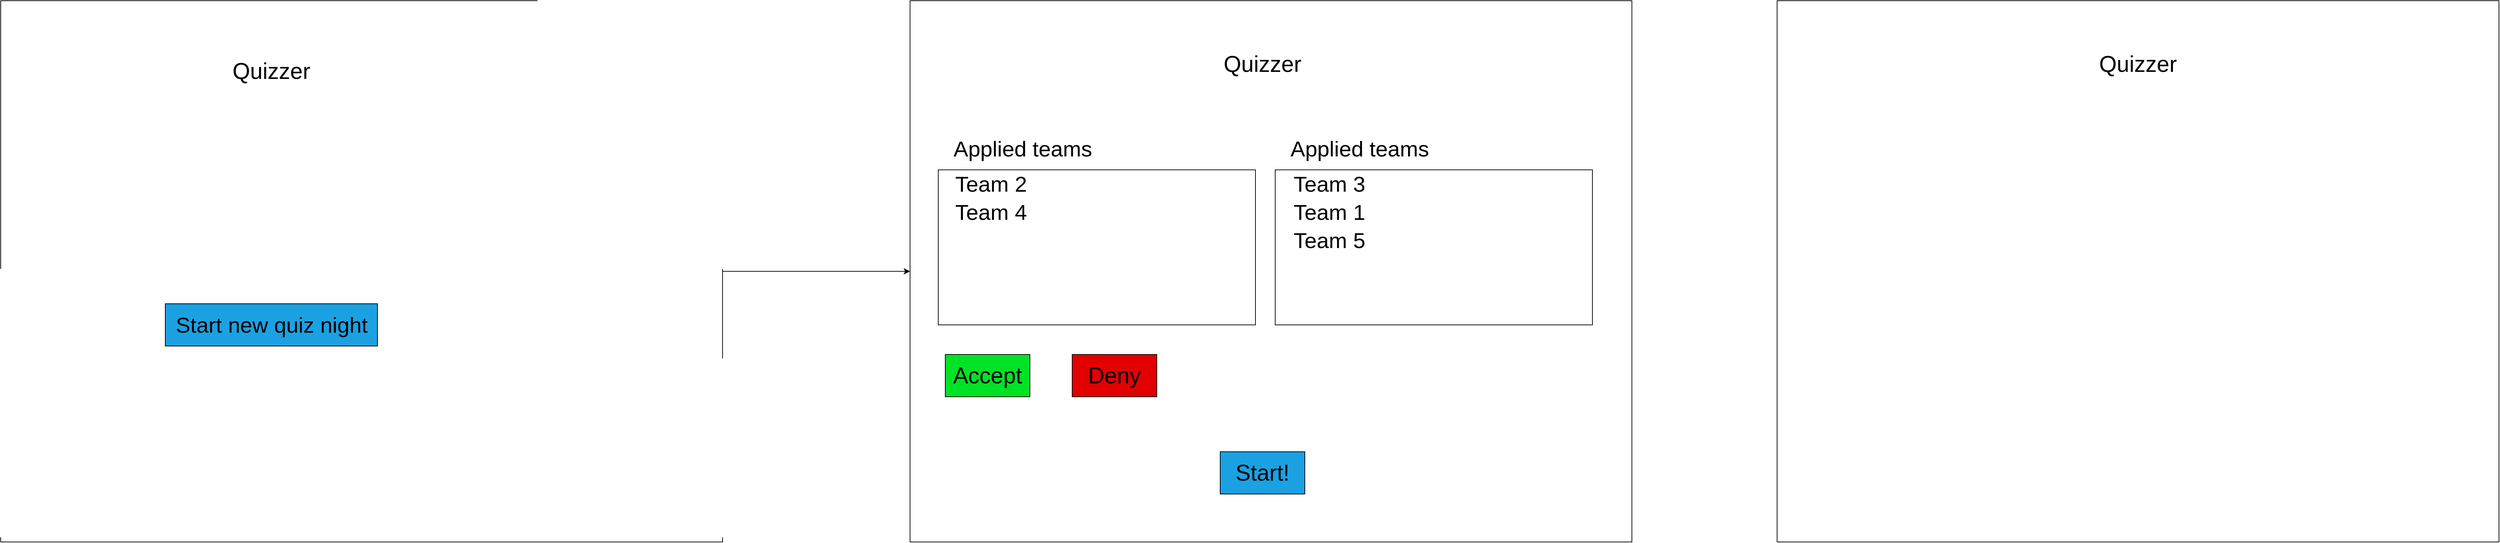 <mxfile version="13.7.9" type="device"><diagram id="mFcCwPZ2H5KzHEvjkZB4" name="Page-1"><mxGraphModel dx="2844" dy="1588" grid="1" gridSize="10" guides="1" tooltips="1" connect="1" arrows="1" fold="1" page="1" pageScale="1" pageWidth="1169" pageHeight="827" math="0" shadow="0"><root><mxCell id="0"/><mxCell id="1" parent="0"/><mxCell id="Cq1OdyAMknH7cBSogLtV-12" style="edgeStyle=orthogonalEdgeStyle;rounded=0;orthogonalLoop=1;jettySize=auto;html=1;fontSize=32;" edge="1" parent="1" source="Cq1OdyAMknH7cBSogLtV-2" target="Cq1OdyAMknH7cBSogLtV-9"><mxGeometry relative="1" as="geometry"/></mxCell><mxCell id="Cq1OdyAMknH7cBSogLtV-2" value="" style="rounded=0;whiteSpace=wrap;html=1;" vertex="1" parent="1"><mxGeometry x="80" y="50" width="1024" height="768" as="geometry"/></mxCell><mxCell id="Cq1OdyAMknH7cBSogLtV-3" value="Quizzer" style="text;html=1;strokeColor=none;fillColor=none;align=center;verticalAlign=middle;whiteSpace=wrap;rounded=0;fontSize=32;" vertex="1" parent="1"><mxGeometry x="444" y="140" width="40" height="20" as="geometry"/></mxCell><mxCell id="Cq1OdyAMknH7cBSogLtV-5" value="Start new quiz night" style="rounded=0;whiteSpace=wrap;html=1;fontSize=31;fillColor=#1BA1E2;" vertex="1" parent="1"><mxGeometry x="313.5" y="480" width="301" height="60" as="geometry"/></mxCell><mxCell id="Cq1OdyAMknH7cBSogLtV-9" value="" style="rounded=0;whiteSpace=wrap;html=1;" vertex="1" parent="1"><mxGeometry x="1370" y="50" width="1024" height="768" as="geometry"/></mxCell><mxCell id="Cq1OdyAMknH7cBSogLtV-10" value="Quizzer" style="text;html=1;strokeColor=none;fillColor=none;align=center;verticalAlign=middle;whiteSpace=wrap;rounded=0;fontSize=32;" vertex="1" parent="1"><mxGeometry x="1850" y="130" width="40" height="20" as="geometry"/></mxCell><mxCell id="Cq1OdyAMknH7cBSogLtV-13" value="Start!" style="rounded=0;whiteSpace=wrap;html=1;fillColor=#1BA1E2;fontSize=32;" vertex="1" parent="1"><mxGeometry x="1810" y="690" width="120" height="60" as="geometry"/></mxCell><mxCell id="Cq1OdyAMknH7cBSogLtV-16" value="" style="rounded=0;whiteSpace=wrap;html=1;fontSize=31;fillColor=#FFFFFF;" vertex="1" parent="1"><mxGeometry x="1410" y="290" width="450" height="220" as="geometry"/></mxCell><mxCell id="Cq1OdyAMknH7cBSogLtV-17" value="Applied teams" style="text;html=1;strokeColor=none;fillColor=none;align=center;verticalAlign=middle;whiteSpace=wrap;rounded=0;fontSize=31;" vertex="1" parent="1"><mxGeometry x="1410" y="250" width="240" height="20" as="geometry"/></mxCell><mxCell id="Cq1OdyAMknH7cBSogLtV-18" value="Accept" style="rounded=0;whiteSpace=wrap;html=1;fontSize=32;fillColor=#00E226;" vertex="1" parent="1"><mxGeometry x="1420" y="552" width="120" height="60" as="geometry"/></mxCell><mxCell id="Cq1OdyAMknH7cBSogLtV-19" value="Deny" style="rounded=0;whiteSpace=wrap;html=1;fontSize=32;fillColor=#E20000;" vertex="1" parent="1"><mxGeometry x="1600" y="552" width="120" height="60" as="geometry"/></mxCell><mxCell id="Cq1OdyAMknH7cBSogLtV-20" value="" style="rounded=0;whiteSpace=wrap;html=1;fontSize=31;fillColor=#FFFFFF;" vertex="1" parent="1"><mxGeometry x="1888" y="290" width="450" height="220" as="geometry"/></mxCell><mxCell id="Cq1OdyAMknH7cBSogLtV-21" value="Applied teams" style="text;html=1;strokeColor=none;fillColor=none;align=center;verticalAlign=middle;whiteSpace=wrap;rounded=0;fontSize=31;" vertex="1" parent="1"><mxGeometry x="1888" y="250" width="240" height="20" as="geometry"/></mxCell><mxCell id="Cq1OdyAMknH7cBSogLtV-23" style="edgeStyle=orthogonalEdgeStyle;rounded=0;orthogonalLoop=1;jettySize=auto;html=1;exitX=0.5;exitY=1;exitDx=0;exitDy=0;fontSize=31;" edge="1" parent="1" source="Cq1OdyAMknH7cBSogLtV-17" target="Cq1OdyAMknH7cBSogLtV-17"><mxGeometry relative="1" as="geometry"/></mxCell><mxCell id="Cq1OdyAMknH7cBSogLtV-25" value="Team 2" style="text;html=1;strokeColor=none;fillColor=none;align=center;verticalAlign=middle;whiteSpace=wrap;rounded=0;fontSize=31;" vertex="1" parent="1"><mxGeometry x="1420" y="300" width="130" height="20" as="geometry"/></mxCell><mxCell id="Cq1OdyAMknH7cBSogLtV-27" value="Team 4" style="text;html=1;strokeColor=none;fillColor=none;align=center;verticalAlign=middle;whiteSpace=wrap;rounded=0;fontSize=31;" vertex="1" parent="1"><mxGeometry x="1420" y="340" width="130" height="20" as="geometry"/></mxCell><mxCell id="Cq1OdyAMknH7cBSogLtV-28" value="Team 3" style="text;html=1;strokeColor=none;fillColor=none;align=center;verticalAlign=middle;whiteSpace=wrap;rounded=0;fontSize=31;" vertex="1" parent="1"><mxGeometry x="1900" y="300" width="130" height="20" as="geometry"/></mxCell><mxCell id="Cq1OdyAMknH7cBSogLtV-29" value="Team 1" style="text;html=1;strokeColor=none;fillColor=none;align=center;verticalAlign=middle;whiteSpace=wrap;rounded=0;fontSize=31;" vertex="1" parent="1"><mxGeometry x="1900" y="340" width="130" height="20" as="geometry"/></mxCell><mxCell id="Cq1OdyAMknH7cBSogLtV-30" value="Team 5" style="text;html=1;strokeColor=none;fillColor=none;align=center;verticalAlign=middle;whiteSpace=wrap;rounded=0;fontSize=31;" vertex="1" parent="1"><mxGeometry x="1900" y="380" width="130" height="20" as="geometry"/></mxCell><mxCell id="Cq1OdyAMknH7cBSogLtV-31" value="" style="rounded=0;whiteSpace=wrap;html=1;" vertex="1" parent="1"><mxGeometry x="2600" y="50" width="1024" height="768" as="geometry"/></mxCell><mxCell id="Cq1OdyAMknH7cBSogLtV-32" value="Quizzer" style="text;html=1;strokeColor=none;fillColor=none;align=center;verticalAlign=middle;whiteSpace=wrap;rounded=0;fontSize=32;" vertex="1" parent="1"><mxGeometry x="3092" y="130" width="40" height="20" as="geometry"/></mxCell></root></mxGraphModel></diagram></mxfile>